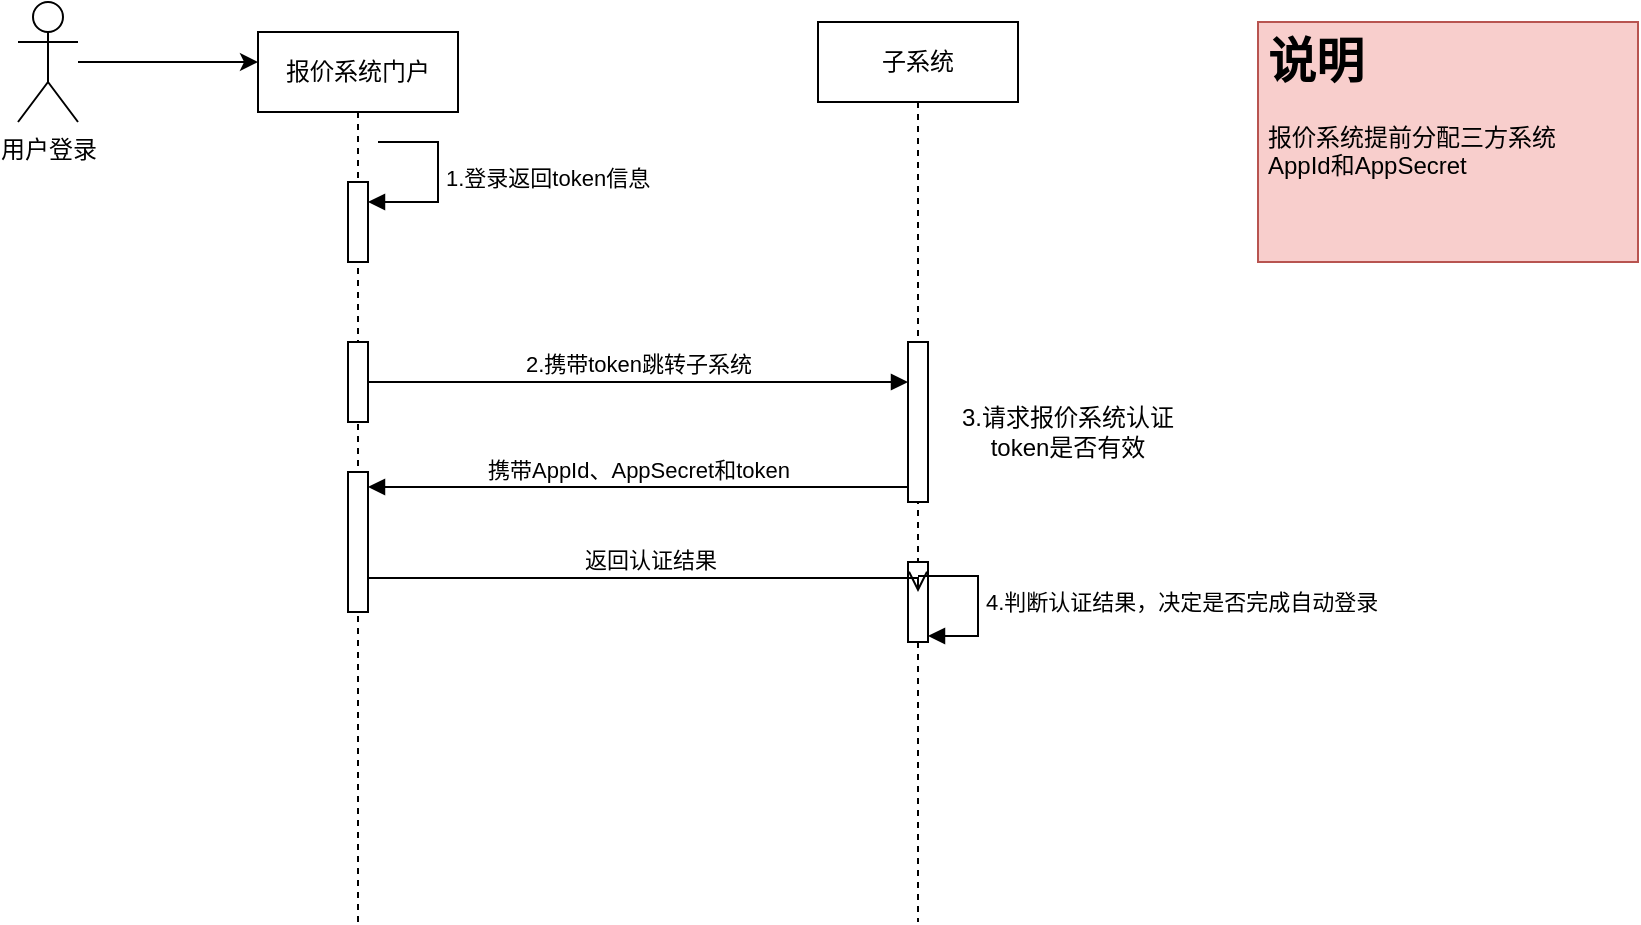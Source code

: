 <mxfile version="21.0.4" type="github">
  <diagram name="Page-1" id="74e2e168-ea6b-b213-b513-2b3c1d86103e">
    <mxGraphModel dx="1434" dy="764" grid="1" gridSize="10" guides="1" tooltips="1" connect="1" arrows="1" fold="1" page="1" pageScale="1" pageWidth="1100" pageHeight="850" background="none" math="0" shadow="0">
      <root>
        <mxCell id="0" />
        <mxCell id="1" parent="0" />
        <mxCell id="tFN0skg3fEce80HwhT8k-1" value="报价系统门户" style="shape=umlLifeline;perimeter=lifelinePerimeter;whiteSpace=wrap;html=1;container=1;dropTarget=0;collapsible=0;recursiveResize=0;outlineConnect=0;portConstraint=eastwest;newEdgeStyle={&quot;edgeStyle&quot;:&quot;elbowEdgeStyle&quot;,&quot;elbow&quot;:&quot;vertical&quot;,&quot;curved&quot;:0,&quot;rounded&quot;:0};" vertex="1" parent="1">
          <mxGeometry x="250" y="125" width="100" height="445" as="geometry" />
        </mxCell>
        <mxCell id="tFN0skg3fEce80HwhT8k-5" value="" style="html=1;points=[];perimeter=orthogonalPerimeter;outlineConnect=0;targetShapes=umlLifeline;portConstraint=eastwest;newEdgeStyle={&quot;edgeStyle&quot;:&quot;elbowEdgeStyle&quot;,&quot;elbow&quot;:&quot;vertical&quot;,&quot;curved&quot;:0,&quot;rounded&quot;:0};" vertex="1" parent="tFN0skg3fEce80HwhT8k-1">
          <mxGeometry x="45" y="75" width="10" height="40" as="geometry" />
        </mxCell>
        <mxCell id="tFN0skg3fEce80HwhT8k-6" value="1.登录返回token信息" style="html=1;align=left;spacingLeft=2;endArrow=block;rounded=0;edgeStyle=orthogonalEdgeStyle;curved=0;rounded=0;" edge="1" target="tFN0skg3fEce80HwhT8k-5" parent="tFN0skg3fEce80HwhT8k-1">
          <mxGeometry relative="1" as="geometry">
            <mxPoint x="60" y="55" as="sourcePoint" />
            <Array as="points">
              <mxPoint x="90" y="85" />
            </Array>
          </mxGeometry>
        </mxCell>
        <mxCell id="tFN0skg3fEce80HwhT8k-11" value="" style="html=1;points=[];perimeter=orthogonalPerimeter;outlineConnect=0;targetShapes=umlLifeline;portConstraint=eastwest;newEdgeStyle={&quot;edgeStyle&quot;:&quot;elbowEdgeStyle&quot;,&quot;elbow&quot;:&quot;vertical&quot;,&quot;curved&quot;:0,&quot;rounded&quot;:0};" vertex="1" parent="tFN0skg3fEce80HwhT8k-1">
          <mxGeometry x="45" y="220" width="10" height="70" as="geometry" />
        </mxCell>
        <mxCell id="tFN0skg3fEce80HwhT8k-21" value="" style="html=1;points=[];perimeter=orthogonalPerimeter;outlineConnect=0;targetShapes=umlLifeline;portConstraint=eastwest;newEdgeStyle={&quot;edgeStyle&quot;:&quot;elbowEdgeStyle&quot;,&quot;elbow&quot;:&quot;vertical&quot;,&quot;curved&quot;:0,&quot;rounded&quot;:0};" vertex="1" parent="tFN0skg3fEce80HwhT8k-1">
          <mxGeometry x="45" y="155" width="10" height="40" as="geometry" />
        </mxCell>
        <mxCell id="tFN0skg3fEce80HwhT8k-4" style="edgeStyle=orthogonalEdgeStyle;rounded=0;orthogonalLoop=1;jettySize=auto;html=1;" edge="1" parent="1" source="tFN0skg3fEce80HwhT8k-2">
          <mxGeometry relative="1" as="geometry">
            <mxPoint x="250" y="140" as="targetPoint" />
          </mxGeometry>
        </mxCell>
        <mxCell id="tFN0skg3fEce80HwhT8k-2" value="用户登录" style="shape=umlActor;verticalLabelPosition=bottom;verticalAlign=top;html=1;" vertex="1" parent="1">
          <mxGeometry x="130" y="110" width="30" height="60" as="geometry" />
        </mxCell>
        <mxCell id="tFN0skg3fEce80HwhT8k-7" value="子系统" style="shape=umlLifeline;perimeter=lifelinePerimeter;whiteSpace=wrap;html=1;container=1;dropTarget=0;collapsible=0;recursiveResize=0;outlineConnect=0;portConstraint=eastwest;newEdgeStyle={&quot;edgeStyle&quot;:&quot;elbowEdgeStyle&quot;,&quot;elbow&quot;:&quot;vertical&quot;,&quot;curved&quot;:0,&quot;rounded&quot;:0};" vertex="1" parent="1">
          <mxGeometry x="530" y="120" width="100" height="450" as="geometry" />
        </mxCell>
        <mxCell id="tFN0skg3fEce80HwhT8k-8" value="" style="html=1;points=[];perimeter=orthogonalPerimeter;outlineConnect=0;targetShapes=umlLifeline;portConstraint=eastwest;newEdgeStyle={&quot;edgeStyle&quot;:&quot;elbowEdgeStyle&quot;,&quot;elbow&quot;:&quot;vertical&quot;,&quot;curved&quot;:0,&quot;rounded&quot;:0};" vertex="1" parent="tFN0skg3fEce80HwhT8k-7">
          <mxGeometry x="45" y="160" width="10" height="80" as="geometry" />
        </mxCell>
        <mxCell id="tFN0skg3fEce80HwhT8k-17" value="" style="html=1;points=[];perimeter=orthogonalPerimeter;outlineConnect=0;targetShapes=umlLifeline;portConstraint=eastwest;newEdgeStyle={&quot;edgeStyle&quot;:&quot;elbowEdgeStyle&quot;,&quot;elbow&quot;:&quot;vertical&quot;,&quot;curved&quot;:0,&quot;rounded&quot;:0};" vertex="1" parent="tFN0skg3fEce80HwhT8k-7">
          <mxGeometry x="45" y="270" width="10" height="40" as="geometry" />
        </mxCell>
        <mxCell id="tFN0skg3fEce80HwhT8k-18" value="4.判断认证结果，决定是否完成自动登录" style="html=1;align=left;spacingLeft=2;endArrow=block;rounded=0;edgeStyle=orthogonalEdgeStyle;curved=0;rounded=0;" edge="1" parent="tFN0skg3fEce80HwhT8k-7">
          <mxGeometry relative="1" as="geometry">
            <mxPoint x="50" y="277" as="sourcePoint" />
            <Array as="points">
              <mxPoint x="80" y="307" />
            </Array>
            <mxPoint x="55" y="307" as="targetPoint" />
          </mxGeometry>
        </mxCell>
        <mxCell id="tFN0skg3fEce80HwhT8k-9" value="2.携带token跳转子系统" style="html=1;verticalAlign=bottom;endArrow=block;edgeStyle=elbowEdgeStyle;elbow=vertical;curved=0;rounded=0;" edge="1" target="tFN0skg3fEce80HwhT8k-8" parent="1" source="tFN0skg3fEce80HwhT8k-21">
          <mxGeometry relative="1" as="geometry">
            <mxPoint x="310" y="290" as="sourcePoint" />
          </mxGeometry>
        </mxCell>
        <mxCell id="tFN0skg3fEce80HwhT8k-12" value="携带AppId、AppSecret和token" style="html=1;verticalAlign=bottom;endArrow=block;edgeStyle=elbowEdgeStyle;elbow=vertical;curved=0;rounded=0;" edge="1" target="tFN0skg3fEce80HwhT8k-11" parent="1" source="tFN0skg3fEce80HwhT8k-8">
          <mxGeometry relative="1" as="geometry">
            <mxPoint x="570" y="330" as="sourcePoint" />
          </mxGeometry>
        </mxCell>
        <mxCell id="tFN0skg3fEce80HwhT8k-13" value="返回认证结果" style="html=1;verticalAlign=bottom;endArrow=open;endSize=8;edgeStyle=elbowEdgeStyle;elbow=vertical;curved=0;rounded=0;" edge="1" source="tFN0skg3fEce80HwhT8k-11" parent="1">
          <mxGeometry relative="1" as="geometry">
            <mxPoint x="580" y="405" as="targetPoint" />
            <Array as="points">
              <mxPoint x="440" y="398" />
            </Array>
          </mxGeometry>
        </mxCell>
        <mxCell id="tFN0skg3fEce80HwhT8k-15" value="&lt;h1&gt;说明&lt;/h1&gt;&lt;p&gt;报价系统提前分配三方系统&lt;br&gt;AppId和AppSecret&lt;/p&gt;" style="text;html=1;strokeColor=#b85450;fillColor=#f8cecc;spacing=5;spacingTop=-20;whiteSpace=wrap;overflow=hidden;rounded=0;" vertex="1" parent="1">
          <mxGeometry x="750" y="120" width="190" height="120" as="geometry" />
        </mxCell>
        <mxCell id="tFN0skg3fEce80HwhT8k-16" value="3.请求报价系统认证token是否有效" style="text;html=1;strokeColor=none;fillColor=none;align=center;verticalAlign=middle;whiteSpace=wrap;rounded=0;" vertex="1" parent="1">
          <mxGeometry x="590" y="310" width="130" height="30" as="geometry" />
        </mxCell>
      </root>
    </mxGraphModel>
  </diagram>
</mxfile>
